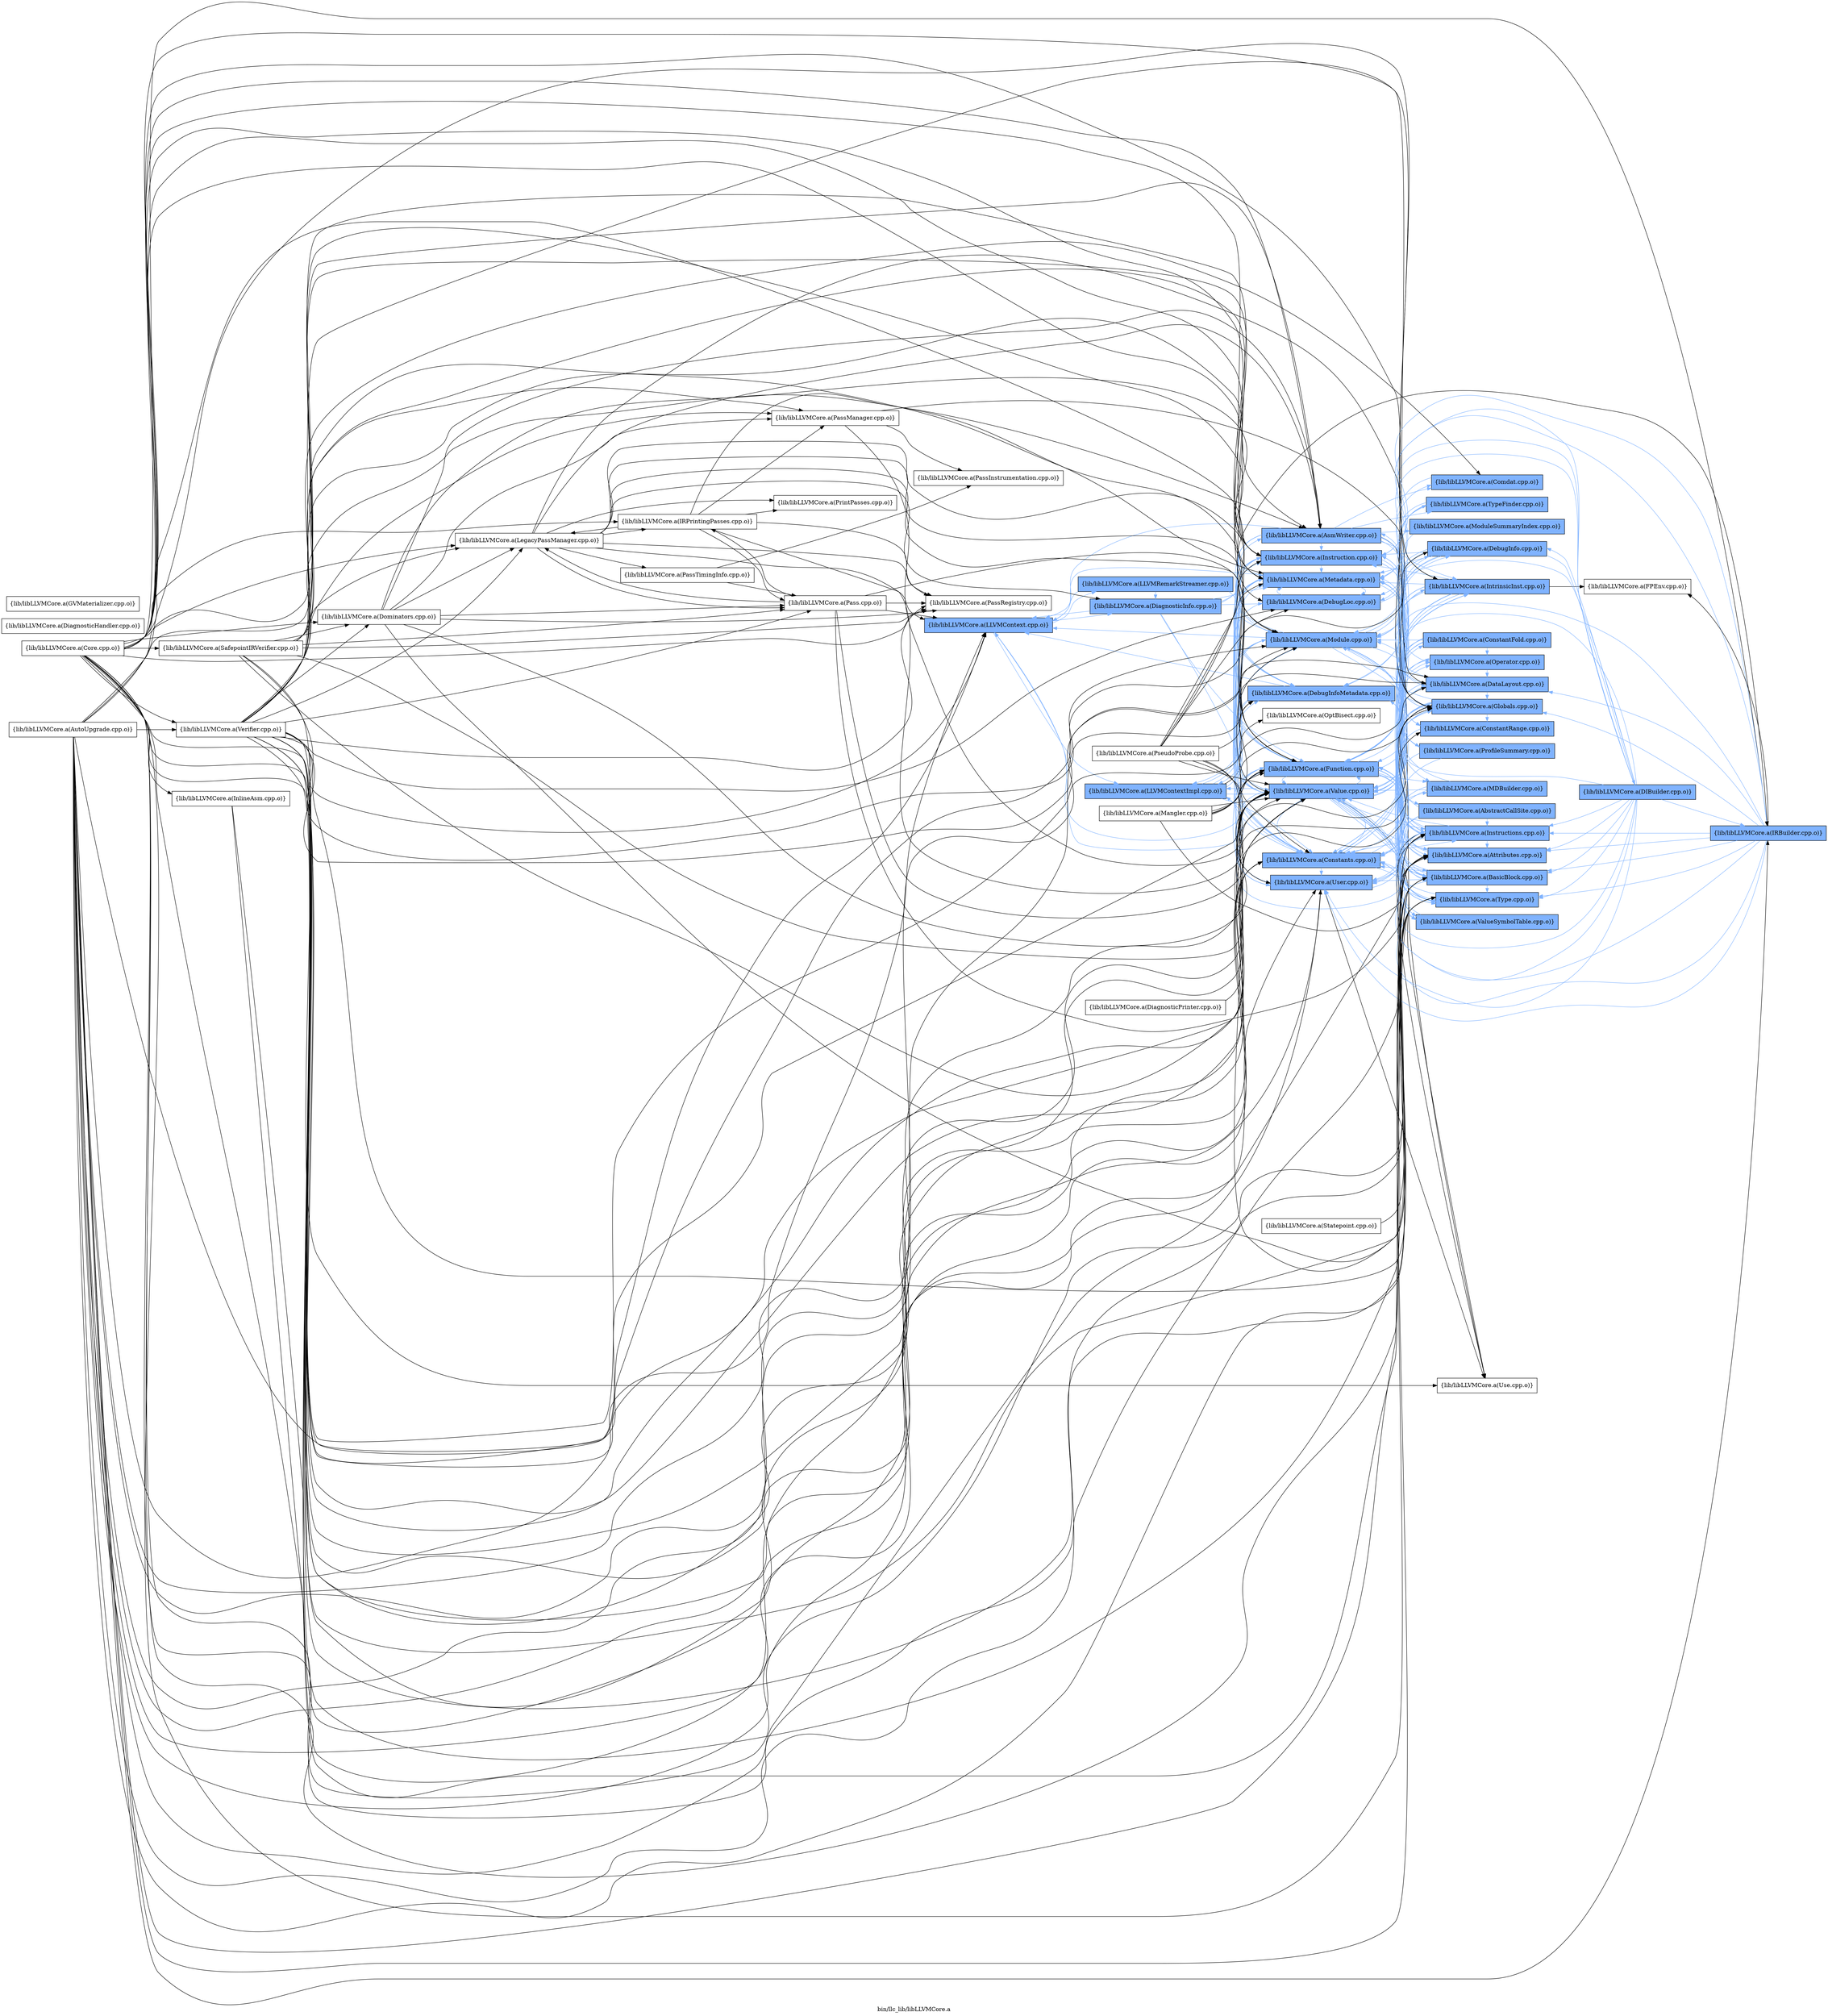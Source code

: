 digraph "bin/llc_lib/libLLVMCore.a" {
	label="bin/llc_lib/libLLVMCore.a";
	rankdir=LR;
	{ rank=same; Node0x5622ae59dbd8;  }
	{ rank=same; Node0x5622ae59cfa8; Node0x5622ae59f118; Node0x5622ae5800d8;  }
	{ rank=same; Node0x5622ae5a4de8; Node0x5622ae5a46b8; Node0x5622ae587fb8; Node0x5622ae580268; Node0x5622ae598598; Node0x5622ae598b88; Node0x5622ae5984a8; Node0x5622ae589908; Node0x5622ae580e48; Node0x5622ae588648; Node0x5622ae585da8;  }
	{ rank=same; Node0x5622ae59e268; Node0x5622ae587b08; Node0x5622ae593c78; Node0x5622ae5842c8; Node0x5622ae586de8; Node0x5622ae588328; Node0x5622ae59c0f8; Node0x5622ae599998; Node0x5622ae58ddc8; Node0x5622ae5a1148; Node0x5622ae584ae8; Node0x5622ae597dc8; Node0x5622ae59dea8; Node0x5622ae5993f8; Node0x5622ae589368; Node0x5622ae5863e8; Node0x5622ae587608; Node0x5622ae5a6918; Node0x5622ae58a0d8;  }
	{ rank=same; Node0x5622ae587478; Node0x5622ae5866b8;  }
	{ rank=same; Node0x5622ae59dbd8;  }
	{ rank=same; Node0x5622ae59cfa8; Node0x5622ae59f118; Node0x5622ae5800d8;  }
	{ rank=same; Node0x5622ae5a4de8; Node0x5622ae5a46b8; Node0x5622ae587fb8; Node0x5622ae580268; Node0x5622ae598598; Node0x5622ae598b88; Node0x5622ae5984a8; Node0x5622ae589908; Node0x5622ae580e48; Node0x5622ae588648; Node0x5622ae585da8;  }
	{ rank=same; Node0x5622ae59e268; Node0x5622ae587b08; Node0x5622ae593c78; Node0x5622ae5842c8; Node0x5622ae586de8; Node0x5622ae588328; Node0x5622ae59c0f8; Node0x5622ae599998; Node0x5622ae58ddc8; Node0x5622ae5a1148; Node0x5622ae584ae8; Node0x5622ae597dc8; Node0x5622ae59dea8; Node0x5622ae5993f8; Node0x5622ae589368; Node0x5622ae5863e8; Node0x5622ae587608; Node0x5622ae5a6918; Node0x5622ae58a0d8;  }
	{ rank=same; Node0x5622ae587478; Node0x5622ae5866b8;  }

	Node0x5622ae59dbd8 [shape=record,shape=box,group=1,style=filled,fillcolor="0.600000 0.5 1",label="{lib/libLLVMCore.a(LLVMContext.cpp.o)}"];
	Node0x5622ae59dbd8 -> Node0x5622ae59cfa8[color="0.600000 0.5 1"];
	Node0x5622ae59dbd8 -> Node0x5622ae59f118[color="0.600000 0.5 1"];
	Node0x5622ae59dbd8 -> Node0x5622ae5800d8[color="0.600000 0.5 1"];
	Node0x5622ae59f118 [shape=record,shape=box,group=1,style=filled,fillcolor="0.600000 0.5 1",label="{lib/libLLVMCore.a(LLVMRemarkStreamer.cpp.o)}"];
	Node0x5622ae59f118 -> Node0x5622ae59dbd8[color="0.600000 0.5 1"];
	Node0x5622ae59f118 -> Node0x5622ae5800d8[color="0.600000 0.5 1"];
	Node0x5622ae59f118 -> Node0x5622ae5984a8[color="0.600000 0.5 1"];
	Node0x5622ae59ee48 [shape=record,shape=box,group=0,label="{lib/libLLVMCore.a(LegacyPassManager.cpp.o)}"];
	Node0x5622ae59ee48 -> Node0x5622ae59dbd8;
	Node0x5622ae59ee48 -> Node0x5622ae5a46b8;
	Node0x5622ae59ee48 -> Node0x5622ae589908;
	Node0x5622ae59ee48 -> Node0x5622ae5800d8;
	Node0x5622ae59ee48 -> Node0x5622ae588648;
	Node0x5622ae59ee48 -> Node0x5622ae588328;
	Node0x5622ae59ee48 -> Node0x5622ae586cf8;
	Node0x5622ae59ee48 -> Node0x5622ae599fd8;
	Node0x5622ae59ee48 -> Node0x5622ae59b4c8;
	Node0x5622ae59ee48 -> Node0x5622ae59aa28;
	Node0x5622ae59ee48 -> Node0x5622ae59c508;
	Node0x5622ae59ee48 -> Node0x5622ae5984a8;
	Node0x5622ae5a46b8 [shape=record,shape=box,group=1,style=filled,fillcolor="0.600000 0.5 1",label="{lib/libLLVMCore.a(Module.cpp.o)}"];
	Node0x5622ae5a46b8 -> Node0x5622ae59dbd8[color="0.600000 0.5 1"];
	Node0x5622ae5a46b8 -> Node0x5622ae5a4de8[color="0.600000 0.5 1"];
	Node0x5622ae5a46b8 -> Node0x5622ae5842c8[color="0.600000 0.5 1"];
	Node0x5622ae5a46b8 -> Node0x5622ae587fb8[color="0.600000 0.5 1"];
	Node0x5622ae5a46b8 -> Node0x5622ae586de8[color="0.600000 0.5 1"];
	Node0x5622ae5a46b8 -> Node0x5622ae588648[color="0.600000 0.5 1"];
	Node0x5622ae5a46b8 -> Node0x5622ae588328[color="0.600000 0.5 1"];
	Node0x5622ae5a46b8 -> Node0x5622ae59c0f8[color="0.600000 0.5 1"];
	Node0x5622ae5a46b8 -> Node0x5622ae593c78[color="0.600000 0.5 1"];
	Node0x5622ae5a46b8 -> Node0x5622ae599998[color="0.600000 0.5 1"];
	Node0x5622ae5a46b8 -> Node0x5622ae598b88[color="0.600000 0.5 1"];
	Node0x5622ae5a46b8 -> Node0x5622ae5984a8[color="0.600000 0.5 1"];
	Node0x5622ae5a46b8 -> Node0x5622ae58ddc8[color="0.600000 0.5 1"];
	Node0x5622ae588738 [shape=record,shape=box,group=0,label="{lib/libLLVMCore.a(Core.cpp.o)}"];
	Node0x5622ae588738 -> Node0x5622ae5a1148;
	Node0x5622ae588738 -> Node0x5622ae59dbd8;
	Node0x5622ae588738 -> Node0x5622ae59ee48;
	Node0x5622ae588738 -> Node0x5622ae5a4de8;
	Node0x5622ae588738 -> Node0x5622ae5a46b8;
	Node0x5622ae588738 -> Node0x5622ae589908;
	Node0x5622ae588738 -> Node0x5622ae589368;
	Node0x5622ae588738 -> Node0x5622ae5863e8;
	Node0x5622ae588738 -> Node0x5622ae587fb8;
	Node0x5622ae588738 -> Node0x5622ae586de8;
	Node0x5622ae588738 -> Node0x5622ae580e48;
	Node0x5622ae588738 -> Node0x5622ae57f228;
	Node0x5622ae588738 -> Node0x5622ae588648;
	Node0x5622ae588738 -> Node0x5622ae588328;
	Node0x5622ae588738 -> Node0x5622ae587bf8;
	Node0x5622ae588738 -> Node0x5622ae586cf8;
	Node0x5622ae588738 -> Node0x5622ae586578;
	Node0x5622ae588738 -> Node0x5622ae585da8;
	Node0x5622ae588738 -> Node0x5622ae59b4c8;
	Node0x5622ae588738 -> Node0x5622ae59cd78;
	Node0x5622ae588738 -> Node0x5622ae593c78;
	Node0x5622ae588738 -> Node0x5622ae598b88;
	Node0x5622ae588738 -> Node0x5622ae5984a8;
	Node0x5622ae588738 -> Node0x5622ae58e4f8;
	Node0x5622ae586de8 [shape=record,shape=box,group=1,style=filled,fillcolor="0.600000 0.5 1",label="{lib/libLLVMCore.a(DataLayout.cpp.o)}"];
	Node0x5622ae586de8 -> Node0x5622ae5a46b8[color="0.600000 0.5 1"];
	Node0x5622ae586de8 -> Node0x5622ae588328[color="0.600000 0.5 1"];
	Node0x5622ae586de8 -> Node0x5622ae593c78[color="0.600000 0.5 1"];
	Node0x5622ae580218 [shape=record,shape=box,group=0,label="{lib/libLLVMCore.a(DiagnosticHandler.cpp.o)}"];
	Node0x5622ae59b4c8 [shape=record,shape=box,group=0,label="{lib/libLLVMCore.a(PassRegistry.cpp.o)}"];
	Node0x5622ae58e4f8 [shape=record,shape=box,group=0,label="{lib/libLLVMCore.a(Verifier.cpp.o)}"];
	Node0x5622ae58e4f8 -> Node0x5622ae5a1148;
	Node0x5622ae58e4f8 -> Node0x5622ae59dea8;
	Node0x5622ae58e4f8 -> Node0x5622ae59dbd8;
	Node0x5622ae58e4f8 -> Node0x5622ae59ee48;
	Node0x5622ae58e4f8 -> Node0x5622ae5a4de8;
	Node0x5622ae58e4f8 -> Node0x5622ae5a46b8;
	Node0x5622ae58e4f8 -> Node0x5622ae589908;
	Node0x5622ae58e4f8 -> Node0x5622ae589368;
	Node0x5622ae58e4f8 -> Node0x5622ae5863e8;
	Node0x5622ae58e4f8 -> Node0x5622ae5842c8;
	Node0x5622ae58e4f8 -> Node0x5622ae587b08;
	Node0x5622ae58e4f8 -> Node0x5622ae587fb8;
	Node0x5622ae58e4f8 -> Node0x5622ae586de8;
	Node0x5622ae58e4f8 -> Node0x5622ae580268;
	Node0x5622ae58e4f8 -> Node0x5622ae580e48;
	Node0x5622ae58e4f8 -> Node0x5622ae57f228;
	Node0x5622ae58e4f8 -> Node0x5622ae588648;
	Node0x5622ae58e4f8 -> Node0x5622ae588328;
	Node0x5622ae58e4f8 -> Node0x5622ae585da8;
	Node0x5622ae58e4f8 -> Node0x5622ae599fd8;
	Node0x5622ae58e4f8 -> Node0x5622ae599358;
	Node0x5622ae58e4f8 -> Node0x5622ae59b4c8;
	Node0x5622ae58e4f8 -> Node0x5622ae593c78;
	Node0x5622ae58e4f8 -> Node0x5622ae598b88;
	Node0x5622ae58e4f8 -> Node0x5622ae5984a8;
	Node0x5622ae599fd8 [shape=record,shape=box,group=0,label="{lib/libLLVMCore.a(Pass.cpp.o)}"];
	Node0x5622ae599fd8 -> Node0x5622ae59dbd8;
	Node0x5622ae599fd8 -> Node0x5622ae59ee48;
	Node0x5622ae599fd8 -> Node0x5622ae589368;
	Node0x5622ae599fd8 -> Node0x5622ae588648;
	Node0x5622ae599fd8 -> Node0x5622ae586cf8;
	Node0x5622ae599fd8 -> Node0x5622ae59b4c8;
	Node0x5622ae599fd8 -> Node0x5622ae5984a8;
	Node0x5622ae5984a8 [shape=record,shape=box,group=1,style=filled,fillcolor="0.600000 0.5 1",label="{lib/libLLVMCore.a(Value.cpp.o)}"];
	Node0x5622ae5984a8 -> Node0x5622ae5a1148[color="0.600000 0.5 1"];
	Node0x5622ae5984a8 -> Node0x5622ae59dea8[color="0.600000 0.5 1"];
	Node0x5622ae5984a8 -> Node0x5622ae59dbd8[color="0.600000 0.5 1"];
	Node0x5622ae5984a8 -> Node0x5622ae59cfa8[color="0.600000 0.5 1"];
	Node0x5622ae5984a8 -> Node0x5622ae5a4de8[color="0.600000 0.5 1"];
	Node0x5622ae5984a8 -> Node0x5622ae589368[color="0.600000 0.5 1"];
	Node0x5622ae5984a8 -> Node0x5622ae5863e8[color="0.600000 0.5 1"];
	Node0x5622ae5984a8 -> Node0x5622ae587fb8[color="0.600000 0.5 1"];
	Node0x5622ae5984a8 -> Node0x5622ae586de8[color="0.600000 0.5 1"];
	Node0x5622ae5984a8 -> Node0x5622ae587608[color="0.600000 0.5 1"];
	Node0x5622ae5984a8 -> Node0x5622ae588648[color="0.600000 0.5 1"];
	Node0x5622ae5984a8 -> Node0x5622ae588328[color="0.600000 0.5 1"];
	Node0x5622ae5984a8 -> Node0x5622ae585da8[color="0.600000 0.5 1"];
	Node0x5622ae5984a8 -> Node0x5622ae597dc8[color="0.600000 0.5 1"];
	Node0x5622ae5984a8 -> Node0x5622ae593c78[color="0.600000 0.5 1"];
	Node0x5622ae5984a8 -> Node0x5622ae5993f8;
	Node0x5622ae5984a8 -> Node0x5622ae598b88[color="0.600000 0.5 1"];
	Node0x5622ae5984a8 -> Node0x5622ae58ddc8[color="0.600000 0.5 1"];
	Node0x5622ae5a5608 [shape=record,shape=box,group=0,label="{lib/libLLVMCore.a(Mangler.cpp.o)}"];
	Node0x5622ae5a5608 -> Node0x5622ae5a46b8;
	Node0x5622ae5a5608 -> Node0x5622ae589368;
	Node0x5622ae5a5608 -> Node0x5622ae586de8;
	Node0x5622ae5a5608 -> Node0x5622ae588648;
	Node0x5622ae5a5608 -> Node0x5622ae588328;
	Node0x5622ae5a5608 -> Node0x5622ae5984a8;
	Node0x5622ae589368 [shape=record,shape=box,group=1,style=filled,fillcolor="0.600000 0.5 1",label="{lib/libLLVMCore.a(Attributes.cpp.o)}"];
	Node0x5622ae589368 -> Node0x5622ae589908[color="0.600000 0.5 1"];
	Node0x5622ae589368 -> Node0x5622ae588648[color="0.600000 0.5 1"];
	Node0x5622ae587fb8 [shape=record,shape=box,group=1,style=filled,fillcolor="0.600000 0.5 1",label="{lib/libLLVMCore.a(Constants.cpp.o)}"];
	Node0x5622ae587fb8 -> Node0x5622ae5a1148[color="0.600000 0.5 1"];
	Node0x5622ae587fb8 -> Node0x5622ae584ae8[color="0.600000 0.5 1"];
	Node0x5622ae587fb8 -> Node0x5622ae588648[color="0.600000 0.5 1"];
	Node0x5622ae587fb8 -> Node0x5622ae588328[color="0.600000 0.5 1"];
	Node0x5622ae587fb8 -> Node0x5622ae585da8[color="0.600000 0.5 1"];
	Node0x5622ae587fb8 -> Node0x5622ae597dc8[color="0.600000 0.5 1"];
	Node0x5622ae587fb8 -> Node0x5622ae593c78[color="0.600000 0.5 1"];
	Node0x5622ae587fb8 -> Node0x5622ae598b88[color="0.600000 0.5 1"];
	Node0x5622ae587fb8 -> Node0x5622ae5984a8[color="0.600000 0.5 1"];
	Node0x5622ae5a4de8 [shape=record,shape=box,group=1,style=filled,fillcolor="0.600000 0.5 1",label="{lib/libLLVMCore.a(Metadata.cpp.o)}"];
	Node0x5622ae5a4de8 -> Node0x5622ae59dbd8[color="0.600000 0.5 1"];
	Node0x5622ae5a4de8 -> Node0x5622ae59cfa8[color="0.600000 0.5 1"];
	Node0x5622ae5a4de8 -> Node0x5622ae59e268[color="0.600000 0.5 1"];
	Node0x5622ae5a4de8 -> Node0x5622ae5a46b8[color="0.600000 0.5 1"];
	Node0x5622ae5a4de8 -> Node0x5622ae587b08[color="0.600000 0.5 1"];
	Node0x5622ae5a4de8 -> Node0x5622ae587fb8[color="0.600000 0.5 1"];
	Node0x5622ae5a4de8 -> Node0x5622ae580268[color="0.600000 0.5 1"];
	Node0x5622ae5a4de8 -> Node0x5622ae580e48[color="0.600000 0.5 1"];
	Node0x5622ae5a4de8 -> Node0x5622ae593c78[color="0.600000 0.5 1"];
	Node0x5622ae5a4de8 -> Node0x5622ae5984a8[color="0.600000 0.5 1"];
	Node0x5622ae5a1148 [shape=record,shape=box,group=1,style=filled,fillcolor="0.600000 0.5 1",label="{lib/libLLVMCore.a(Instructions.cpp.o)}"];
	Node0x5622ae5a1148 -> Node0x5622ae59cfa8[color="0.600000 0.5 1"];
	Node0x5622ae5a1148 -> Node0x5622ae59e268[color="0.600000 0.5 1"];
	Node0x5622ae5a1148 -> Node0x5622ae5a4de8[color="0.600000 0.5 1"];
	Node0x5622ae5a1148 -> Node0x5622ae5a46b8[color="0.600000 0.5 1"];
	Node0x5622ae5a1148 -> Node0x5622ae589368[color="0.600000 0.5 1"];
	Node0x5622ae5a1148 -> Node0x5622ae5863e8[color="0.600000 0.5 1"];
	Node0x5622ae5a1148 -> Node0x5622ae587fb8[color="0.600000 0.5 1"];
	Node0x5622ae5a1148 -> Node0x5622ae586de8[color="0.600000 0.5 1"];
	Node0x5622ae5a1148 -> Node0x5622ae588648[color="0.600000 0.5 1"];
	Node0x5622ae5a1148 -> Node0x5622ae585da8[color="0.600000 0.5 1"];
	Node0x5622ae5a1148 -> Node0x5622ae597dc8[color="0.600000 0.5 1"];
	Node0x5622ae5a1148 -> Node0x5622ae593c78[color="0.600000 0.5 1"];
	Node0x5622ae5a1148 -> Node0x5622ae5993f8;
	Node0x5622ae5a1148 -> Node0x5622ae598b88[color="0.600000 0.5 1"];
	Node0x5622ae5a1148 -> Node0x5622ae5984a8[color="0.600000 0.5 1"];
	Node0x5622ae5800d8 [shape=record,shape=box,group=1,style=filled,fillcolor="0.600000 0.5 1",label="{lib/libLLVMCore.a(DiagnosticInfo.cpp.o)}"];
	Node0x5622ae5800d8 -> Node0x5622ae59dbd8[color="0.600000 0.5 1"];
	Node0x5622ae5800d8 -> Node0x5622ae5a4de8[color="0.600000 0.5 1"];
	Node0x5622ae5800d8 -> Node0x5622ae589908[color="0.600000 0.5 1"];
	Node0x5622ae5800d8 -> Node0x5622ae580e48[color="0.600000 0.5 1"];
	Node0x5622ae5800d8 -> Node0x5622ae588648[color="0.600000 0.5 1"];
	Node0x5622ae5800d8 -> Node0x5622ae585da8[color="0.600000 0.5 1"];
	Node0x5622ae5800d8 -> Node0x5622ae5984a8[color="0.600000 0.5 1"];
	Node0x5622ae588648 [shape=record,shape=box,group=1,style=filled,fillcolor="0.600000 0.5 1",label="{lib/libLLVMCore.a(Function.cpp.o)}"];
	Node0x5622ae588648 -> Node0x5622ae5a1148[color="0.600000 0.5 1"];
	Node0x5622ae588648 -> Node0x5622ae59dea8[color="0.600000 0.5 1"];
	Node0x5622ae588648 -> Node0x5622ae59dbd8[color="0.600000 0.5 1"];
	Node0x5622ae588648 -> Node0x5622ae59e268[color="0.600000 0.5 1"];
	Node0x5622ae588648 -> Node0x5622ae5a4de8[color="0.600000 0.5 1"];
	Node0x5622ae588648 -> Node0x5622ae5a46b8[color="0.600000 0.5 1"];
	Node0x5622ae588648 -> Node0x5622ae58a0d8[color="0.600000 0.5 1"];
	Node0x5622ae588648 -> Node0x5622ae589368[color="0.600000 0.5 1"];
	Node0x5622ae588648 -> Node0x5622ae5863e8[color="0.600000 0.5 1"];
	Node0x5622ae588648 -> Node0x5622ae587fb8[color="0.600000 0.5 1"];
	Node0x5622ae588648 -> Node0x5622ae586de8[color="0.600000 0.5 1"];
	Node0x5622ae588648 -> Node0x5622ae588328[color="0.600000 0.5 1"];
	Node0x5622ae588648 -> Node0x5622ae593c78[color="0.600000 0.5 1"];
	Node0x5622ae588648 -> Node0x5622ae598b88[color="0.600000 0.5 1"];
	Node0x5622ae588648 -> Node0x5622ae5984a8[color="0.600000 0.5 1"];
	Node0x5622ae588648 -> Node0x5622ae58ddc8[color="0.600000 0.5 1"];
	Node0x5622ae588328 [shape=record,shape=box,group=1,style=filled,fillcolor="0.600000 0.5 1",label="{lib/libLLVMCore.a(Globals.cpp.o)}"];
	Node0x5622ae588328 -> Node0x5622ae5a4de8[color="0.600000 0.5 1"];
	Node0x5622ae588328 -> Node0x5622ae5a46b8[color="0.600000 0.5 1"];
	Node0x5622ae588328 -> Node0x5622ae587b08[color="0.600000 0.5 1"];
	Node0x5622ae588328 -> Node0x5622ae587fb8[color="0.600000 0.5 1"];
	Node0x5622ae588328 -> Node0x5622ae588648[color="0.600000 0.5 1"];
	Node0x5622ae588328 -> Node0x5622ae593c78[color="0.600000 0.5 1"];
	Node0x5622ae588328 -> Node0x5622ae598b88[color="0.600000 0.5 1"];
	Node0x5622ae588328 -> Node0x5622ae5984a8[color="0.600000 0.5 1"];
	Node0x5622ae587bf8 [shape=record,shape=box,group=1,style=filled,fillcolor="0.600000 0.5 1",label="{lib/libLLVMCore.a(IRBuilder.cpp.o)}"];
	Node0x5622ae587bf8 -> Node0x5622ae5a1148[color="0.600000 0.5 1"];
	Node0x5622ae587bf8 -> Node0x5622ae5a4de8[color="0.600000 0.5 1"];
	Node0x5622ae587bf8 -> Node0x5622ae589368[color="0.600000 0.5 1"];
	Node0x5622ae587bf8 -> Node0x5622ae5863e8[color="0.600000 0.5 1"];
	Node0x5622ae587bf8 -> Node0x5622ae587fb8[color="0.600000 0.5 1"];
	Node0x5622ae587bf8 -> Node0x5622ae586de8[color="0.600000 0.5 1"];
	Node0x5622ae587bf8 -> Node0x5622ae588648[color="0.600000 0.5 1"];
	Node0x5622ae587bf8 -> Node0x5622ae588328[color="0.600000 0.5 1"];
	Node0x5622ae587bf8 -> Node0x5622ae587478;
	Node0x5622ae587bf8 -> Node0x5622ae585da8[color="0.600000 0.5 1"];
	Node0x5622ae587bf8 -> Node0x5622ae593c78[color="0.600000 0.5 1"];
	Node0x5622ae587bf8 -> Node0x5622ae598b88[color="0.600000 0.5 1"];
	Node0x5622ae587bf8 -> Node0x5622ae5984a8[color="0.600000 0.5 1"];
	Node0x5622ae586578 [shape=record,shape=box,group=0,label="{lib/libLLVMCore.a(InlineAsm.cpp.o)}"];
	Node0x5622ae586578 -> Node0x5622ae593c78;
	Node0x5622ae586578 -> Node0x5622ae5984a8;
	Node0x5622ae585da8 [shape=record,shape=box,group=1,style=filled,fillcolor="0.600000 0.5 1",label="{lib/libLLVMCore.a(Instruction.cpp.o)}"];
	Node0x5622ae585da8 -> Node0x5622ae5a1148[color="0.600000 0.5 1"];
	Node0x5622ae585da8 -> Node0x5622ae5a4de8[color="0.600000 0.5 1"];
	Node0x5622ae585da8 -> Node0x5622ae589368[color="0.600000 0.5 1"];
	Node0x5622ae585da8 -> Node0x5622ae5863e8[color="0.600000 0.5 1"];
	Node0x5622ae585da8 -> Node0x5622ae587fb8[color="0.600000 0.5 1"];
	Node0x5622ae585da8 -> Node0x5622ae598b88[color="0.600000 0.5 1"];
	Node0x5622ae585da8 -> Node0x5622ae5984a8[color="0.600000 0.5 1"];
	Node0x5622ae593c78 [shape=record,shape=box,group=1,style=filled,fillcolor="0.600000 0.5 1",label="{lib/libLLVMCore.a(Type.cpp.o)}"];
	Node0x5622ae593c78 -> Node0x5622ae587fb8[color="0.600000 0.5 1"];
	Node0x5622ae598b88 [shape=record,shape=box,group=1,style=filled,fillcolor="0.600000 0.5 1",label="{lib/libLLVMCore.a(User.cpp.o)}"];
	Node0x5622ae598b88 -> Node0x5622ae59dea8[color="0.600000 0.5 1"];
	Node0x5622ae598b88 -> Node0x5622ae5993f8;
	Node0x5622ae59dea8 [shape=record,shape=box,group=1,style=filled,fillcolor="0.600000 0.5 1",label="{lib/libLLVMCore.a(IntrinsicInst.cpp.o)}"];
	Node0x5622ae59dea8 -> Node0x5622ae5a1148[color="0.600000 0.5 1"];
	Node0x5622ae59dea8 -> Node0x5622ae5a4de8[color="0.600000 0.5 1"];
	Node0x5622ae59dea8 -> Node0x5622ae5a46b8[color="0.600000 0.5 1"];
	Node0x5622ae59dea8 -> Node0x5622ae5863e8[color="0.600000 0.5 1"];
	Node0x5622ae59dea8 -> Node0x5622ae587fb8[color="0.600000 0.5 1"];
	Node0x5622ae59dea8 -> Node0x5622ae586de8[color="0.600000 0.5 1"];
	Node0x5622ae59dea8 -> Node0x5622ae580268[color="0.600000 0.5 1"];
	Node0x5622ae59dea8 -> Node0x5622ae587478;
	Node0x5622ae59dea8 -> Node0x5622ae585da8[color="0.600000 0.5 1"];
	Node0x5622ae59dea8 -> Node0x5622ae593c78[color="0.600000 0.5 1"];
	Node0x5622ae59dea8 -> Node0x5622ae598b88[color="0.600000 0.5 1"];
	Node0x5622ae59dea8 -> Node0x5622ae5984a8[color="0.600000 0.5 1"];
	Node0x5622ae5863e8 [shape=record,shape=box,group=1,style=filled,fillcolor="0.600000 0.5 1",label="{lib/libLLVMCore.a(BasicBlock.cpp.o)}"];
	Node0x5622ae5863e8 -> Node0x5622ae5a1148[color="0.600000 0.5 1"];
	Node0x5622ae5863e8 -> Node0x5622ae5a4de8[color="0.600000 0.5 1"];
	Node0x5622ae5863e8 -> Node0x5622ae587fb8[color="0.600000 0.5 1"];
	Node0x5622ae5863e8 -> Node0x5622ae585da8[color="0.600000 0.5 1"];
	Node0x5622ae5863e8 -> Node0x5622ae593c78[color="0.600000 0.5 1"];
	Node0x5622ae5863e8 -> Node0x5622ae598b88[color="0.600000 0.5 1"];
	Node0x5622ae5863e8 -> Node0x5622ae5984a8[color="0.600000 0.5 1"];
	Node0x5622ae5863e8 -> Node0x5622ae58ddc8[color="0.600000 0.5 1"];
	Node0x5622ae597dc8 [shape=record,shape=box,group=1,style=filled,fillcolor="0.600000 0.5 1",label="{lib/libLLVMCore.a(Operator.cpp.o)}"];
	Node0x5622ae597dc8 -> Node0x5622ae587fb8[color="0.600000 0.5 1"];
	Node0x5622ae597dc8 -> Node0x5622ae586de8[color="0.600000 0.5 1"];
	Node0x5622ae597dc8 -> Node0x5622ae593c78[color="0.600000 0.5 1"];
	Node0x5622ae580268 [shape=record,shape=box,group=1,style=filled,fillcolor="0.600000 0.5 1",label="{lib/libLLVMCore.a(DebugInfoMetadata.cpp.o)}"];
	Node0x5622ae580268 -> Node0x5622ae59dbd8[color="0.600000 0.5 1"];
	Node0x5622ae580268 -> Node0x5622ae59cfa8[color="0.600000 0.5 1"];
	Node0x5622ae580268 -> Node0x5622ae5a4de8[color="0.600000 0.5 1"];
	Node0x5622ae580268 -> Node0x5622ae587fb8[color="0.600000 0.5 1"];
	Node0x5622ae580268 -> Node0x5622ae593c78[color="0.600000 0.5 1"];
	Node0x5622ae587b08 [shape=record,shape=box,group=1,style=filled,fillcolor="0.600000 0.5 1",label="{lib/libLLVMCore.a(ConstantRange.cpp.o)}"];
	Node0x5622ae587b08 -> Node0x5622ae5a1148[color="0.600000 0.5 1"];
	Node0x5622ae580e48 [shape=record,shape=box,group=1,style=filled,fillcolor="0.600000 0.5 1",label="{lib/libLLVMCore.a(DebugLoc.cpp.o)}"];
	Node0x5622ae580e48 -> Node0x5622ae5a4de8[color="0.600000 0.5 1"];
	Node0x5622ae580e48 -> Node0x5622ae587608[color="0.600000 0.5 1"];
	Node0x5622ae580e48 -> Node0x5622ae580268[color="0.600000 0.5 1"];
	Node0x5622ae57f228 [shape=record,shape=box,group=0,label="{lib/libLLVMCore.a(Dominators.cpp.o)}"];
	Node0x5622ae57f228 -> Node0x5622ae59ee48;
	Node0x5622ae57f228 -> Node0x5622ae589908;
	Node0x5622ae57f228 -> Node0x5622ae5863e8;
	Node0x5622ae57f228 -> Node0x5622ae585da8;
	Node0x5622ae57f228 -> Node0x5622ae599fd8;
	Node0x5622ae57f228 -> Node0x5622ae599358;
	Node0x5622ae57f228 -> Node0x5622ae59b4c8;
	Node0x5622ae57f228 -> Node0x5622ae5984a8;
	Node0x5622ae5993f8 [shape=record,shape=box,group=0,label="{lib/libLLVMCore.a(Use.cpp.o)}"];
	Node0x5622ae589908 [shape=record,shape=box,group=1,style=filled,fillcolor="0.600000 0.5 1",label="{lib/libLLVMCore.a(AsmWriter.cpp.o)}"];
	Node0x5622ae589908 -> Node0x5622ae5a1148[color="0.600000 0.5 1"];
	Node0x5622ae589908 -> Node0x5622ae59dea8[color="0.600000 0.5 1"];
	Node0x5622ae589908 -> Node0x5622ae59dbd8[color="0.600000 0.5 1"];
	Node0x5622ae589908 -> Node0x5622ae5a4de8[color="0.600000 0.5 1"];
	Node0x5622ae589908 -> Node0x5622ae5a46b8[color="0.600000 0.5 1"];
	Node0x5622ae589908 -> Node0x5622ae5a6918[color="0.600000 0.5 1"];
	Node0x5622ae589908 -> Node0x5622ae589368[color="0.600000 0.5 1"];
	Node0x5622ae589908 -> Node0x5622ae5863e8[color="0.600000 0.5 1"];
	Node0x5622ae589908 -> Node0x5622ae5842c8[color="0.600000 0.5 1"];
	Node0x5622ae589908 -> Node0x5622ae587b08[color="0.600000 0.5 1"];
	Node0x5622ae589908 -> Node0x5622ae587fb8[color="0.600000 0.5 1"];
	Node0x5622ae589908 -> Node0x5622ae580268[color="0.600000 0.5 1"];
	Node0x5622ae589908 -> Node0x5622ae588648[color="0.600000 0.5 1"];
	Node0x5622ae589908 -> Node0x5622ae588328[color="0.600000 0.5 1"];
	Node0x5622ae589908 -> Node0x5622ae585da8[color="0.600000 0.5 1"];
	Node0x5622ae589908 -> Node0x5622ae597dc8[color="0.600000 0.5 1"];
	Node0x5622ae589908 -> Node0x5622ae593c78[color="0.600000 0.5 1"];
	Node0x5622ae589908 -> Node0x5622ae599998[color="0.600000 0.5 1"];
	Node0x5622ae589908 -> Node0x5622ae5993f8;
	Node0x5622ae589908 -> Node0x5622ae598b88[color="0.600000 0.5 1"];
	Node0x5622ae589908 -> Node0x5622ae5984a8[color="0.600000 0.5 1"];
	Node0x5622ae599358 [shape=record,shape=box,group=0,label="{lib/libLLVMCore.a(PassManager.cpp.o)}"];
	Node0x5622ae599358 -> Node0x5622ae588328;
	Node0x5622ae599358 -> Node0x5622ae599b28;
	Node0x5622ae599358 -> Node0x5622ae5984a8;
	Node0x5622ae58a0d8 [shape=record,shape=box,group=1,style=filled,fillcolor="0.600000 0.5 1",label="{lib/libLLVMCore.a(AbstractCallSite.cpp.o)}"];
	Node0x5622ae58a0d8 -> Node0x5622ae5a1148[color="0.600000 0.5 1"];
	Node0x5622ae58a0d8 -> Node0x5622ae5a4de8[color="0.600000 0.5 1"];
	Node0x5622ae58a0d8 -> Node0x5622ae587fb8[color="0.600000 0.5 1"];
	Node0x5622ae58a0d8 -> Node0x5622ae598b88[color="0.600000 0.5 1"];
	Node0x5622ae59c508 [shape=record,shape=box,group=0,label="{lib/libLLVMCore.a(PrintPasses.cpp.o)}"];
	Node0x5622ae584ae8 [shape=record,shape=box,group=1,style=filled,fillcolor="0.600000 0.5 1",label="{lib/libLLVMCore.a(ConstantFold.cpp.o)}"];
	Node0x5622ae584ae8 -> Node0x5622ae5a1148[color="0.600000 0.5 1"];
	Node0x5622ae584ae8 -> Node0x5622ae5a46b8[color="0.600000 0.5 1"];
	Node0x5622ae584ae8 -> Node0x5622ae587fb8[color="0.600000 0.5 1"];
	Node0x5622ae584ae8 -> Node0x5622ae588648[color="0.600000 0.5 1"];
	Node0x5622ae584ae8 -> Node0x5622ae588328[color="0.600000 0.5 1"];
	Node0x5622ae584ae8 -> Node0x5622ae597dc8[color="0.600000 0.5 1"];
	Node0x5622ae584ae8 -> Node0x5622ae593c78[color="0.600000 0.5 1"];
	Node0x5622ae584ae8 -> Node0x5622ae5984a8[color="0.600000 0.5 1"];
	Node0x5622ae59c0f8 [shape=record,shape=box,group=1,style=filled,fillcolor="0.600000 0.5 1",label="{lib/libLLVMCore.a(ProfileSummary.cpp.o)}"];
	Node0x5622ae59c0f8 -> Node0x5622ae5a4de8[color="0.600000 0.5 1"];
	Node0x5622ae59c0f8 -> Node0x5622ae587fb8[color="0.600000 0.5 1"];
	Node0x5622ae59c0f8 -> Node0x5622ae593c78[color="0.600000 0.5 1"];
	Node0x5622ae5842c8 [shape=record,shape=box,group=1,style=filled,fillcolor="0.600000 0.5 1",label="{lib/libLLVMCore.a(Comdat.cpp.o)}"];
	Node0x5622ae5842c8 -> Node0x5622ae5a46b8[color="0.600000 0.5 1"];
	Node0x5622ae59aa28 [shape=record,shape=box,group=0,label="{lib/libLLVMCore.a(PassTimingInfo.cpp.o)}"];
	Node0x5622ae59aa28 -> Node0x5622ae599fd8;
	Node0x5622ae59aa28 -> Node0x5622ae599b28;
	Node0x5622ae587608 [shape=record,shape=box,group=1,style=filled,fillcolor="0.600000 0.5 1",label="{lib/libLLVMCore.a(DebugInfo.cpp.o)}"];
	Node0x5622ae587608 -> Node0x5622ae5a4de8[color="0.600000 0.5 1"];
	Node0x5622ae587608 -> Node0x5622ae5a46b8[color="0.600000 0.5 1"];
	Node0x5622ae587608 -> Node0x5622ae5866b8[color="0.600000 0.5 1"];
	Node0x5622ae587608 -> Node0x5622ae580268[color="0.600000 0.5 1"];
	Node0x5622ae587608 -> Node0x5622ae580e48[color="0.600000 0.5 1"];
	Node0x5622ae587608 -> Node0x5622ae588648[color="0.600000 0.5 1"];
	Node0x5622ae587608 -> Node0x5622ae585da8[color="0.600000 0.5 1"];
	Node0x5622ae587608 -> Node0x5622ae5984a8[color="0.600000 0.5 1"];
	Node0x5622ae59e268 [shape=record,shape=box,group=1,style=filled,fillcolor="0.600000 0.5 1",label="{lib/libLLVMCore.a(MDBuilder.cpp.o)}"];
	Node0x5622ae59e268 -> Node0x5622ae5a4de8[color="0.600000 0.5 1"];
	Node0x5622ae59e268 -> Node0x5622ae587fb8[color="0.600000 0.5 1"];
	Node0x5622ae59e268 -> Node0x5622ae593c78[color="0.600000 0.5 1"];
	Node0x5622ae59e268 -> Node0x5622ae5984a8[color="0.600000 0.5 1"];
	Node0x5622ae5866b8 [shape=record,shape=box,group=1,style=filled,fillcolor="0.600000 0.5 1",label="{lib/libLLVMCore.a(DIBuilder.cpp.o)}"];
	Node0x5622ae5866b8 -> Node0x5622ae5a1148[color="0.600000 0.5 1"];
	Node0x5622ae5866b8 -> Node0x5622ae5a4de8[color="0.600000 0.5 1"];
	Node0x5622ae5866b8 -> Node0x5622ae5a46b8[color="0.600000 0.5 1"];
	Node0x5622ae5866b8 -> Node0x5622ae589368[color="0.600000 0.5 1"];
	Node0x5622ae5866b8 -> Node0x5622ae5863e8[color="0.600000 0.5 1"];
	Node0x5622ae5866b8 -> Node0x5622ae587fb8[color="0.600000 0.5 1"];
	Node0x5622ae5866b8 -> Node0x5622ae587608[color="0.600000 0.5 1"];
	Node0x5622ae5866b8 -> Node0x5622ae580268[color="0.600000 0.5 1"];
	Node0x5622ae5866b8 -> Node0x5622ae580e48[color="0.600000 0.5 1"];
	Node0x5622ae5866b8 -> Node0x5622ae588648[color="0.600000 0.5 1"];
	Node0x5622ae5866b8 -> Node0x5622ae587bf8[color="0.600000 0.5 1"];
	Node0x5622ae5866b8 -> Node0x5622ae585da8[color="0.600000 0.5 1"];
	Node0x5622ae5866b8 -> Node0x5622ae593c78[color="0.600000 0.5 1"];
	Node0x5622ae5866b8 -> Node0x5622ae598b88[color="0.600000 0.5 1"];
	Node0x5622ae5866b8 -> Node0x5622ae5984a8[color="0.600000 0.5 1"];
	Node0x5622ae586cf8 [shape=record,shape=box,group=0,label="{lib/libLLVMCore.a(IRPrintingPasses.cpp.o)}"];
	Node0x5622ae586cf8 -> Node0x5622ae59ee48;
	Node0x5622ae586cf8 -> Node0x5622ae589908;
	Node0x5622ae586cf8 -> Node0x5622ae599fd8;
	Node0x5622ae586cf8 -> Node0x5622ae599358;
	Node0x5622ae586cf8 -> Node0x5622ae59b4c8;
	Node0x5622ae586cf8 -> Node0x5622ae59c508;
	Node0x5622ae586cf8 -> Node0x5622ae5984a8;
	Node0x5622ae5a6918 [shape=record,shape=box,group=1,style=filled,fillcolor="0.600000 0.5 1",label="{lib/libLLVMCore.a(ModuleSummaryIndex.cpp.o)}"];
	Node0x5622ae5a6918 -> Node0x5622ae5984a8[color="0.600000 0.5 1"];
	Node0x5622ae599998 [shape=record,shape=box,group=1,style=filled,fillcolor="0.600000 0.5 1",label="{lib/libLLVMCore.a(TypeFinder.cpp.o)}"];
	Node0x5622ae599998 -> Node0x5622ae5a4de8[color="0.600000 0.5 1"];
	Node0x5622ae599998 -> Node0x5622ae588648[color="0.600000 0.5 1"];
	Node0x5622ae599998 -> Node0x5622ae588328[color="0.600000 0.5 1"];
	Node0x5622ae58ddc8 [shape=record,shape=box,group=1,style=filled,fillcolor="0.600000 0.5 1",label="{lib/libLLVMCore.a(ValueSymbolTable.cpp.o)}"];
	Node0x5622ae58ddc8 -> Node0x5622ae5984a8[color="0.600000 0.5 1"];
	Node0x5622ae59cd78 [shape=record,shape=box,group=0,label="{lib/libLLVMCore.a(SafepointIRVerifier.cpp.o)}"];
	Node0x5622ae59cd78 -> Node0x5622ae59ee48;
	Node0x5622ae59cd78 -> Node0x5622ae589908;
	Node0x5622ae59cd78 -> Node0x5622ae5863e8;
	Node0x5622ae59cd78 -> Node0x5622ae587fb8;
	Node0x5622ae59cd78 -> Node0x5622ae57f228;
	Node0x5622ae59cd78 -> Node0x5622ae588648;
	Node0x5622ae59cd78 -> Node0x5622ae585da8;
	Node0x5622ae59cd78 -> Node0x5622ae599fd8;
	Node0x5622ae59cd78 -> Node0x5622ae599358;
	Node0x5622ae59cd78 -> Node0x5622ae59b4c8;
	Node0x5622ae59cd78 -> Node0x5622ae5993f8;
	Node0x5622ae59cd78 -> Node0x5622ae5984a8;
	Node0x5622ae59cfa8 [shape=record,shape=box,group=1,style=filled,fillcolor="0.600000 0.5 1",label="{lib/libLLVMCore.a(LLVMContextImpl.cpp.o)}"];
	Node0x5622ae59cfa8 -> Node0x5622ae5a4de8[color="0.600000 0.5 1"];
	Node0x5622ae59cfa8 -> Node0x5622ae5a46b8[color="0.600000 0.5 1"];
	Node0x5622ae59cfa8 -> Node0x5622ae587fb8[color="0.600000 0.5 1"];
	Node0x5622ae59cfa8 -> Node0x5622ae580268[color="0.600000 0.5 1"];
	Node0x5622ae59cfa8 -> Node0x5622ae598598;
	Node0x5622ae59cfa8 -> Node0x5622ae598b88[color="0.600000 0.5 1"];
	Node0x5622ae59cfa8 -> Node0x5622ae5984a8[color="0.600000 0.5 1"];
	Node0x5622ae57f4a8 [shape=record,shape=box,group=0,label="{lib/libLLVMCore.a(DiagnosticPrinter.cpp.o)}"];
	Node0x5622ae57f4a8 -> Node0x5622ae5984a8;
	Node0x5622ae587478 [shape=record,shape=box,group=0,label="{lib/libLLVMCore.a(FPEnv.cpp.o)}"];
	Node0x5622ae598598 [shape=record,shape=box,group=0,label="{lib/libLLVMCore.a(OptBisect.cpp.o)}"];
	Node0x5622ae599b28 [shape=record,shape=box,group=0,label="{lib/libLLVMCore.a(PassInstrumentation.cpp.o)}"];
	Node0x5622ae590a28 [shape=record,shape=box,group=0,label="{lib/libLLVMCore.a(AutoUpgrade.cpp.o)}"];
	Node0x5622ae590a28 -> Node0x5622ae5a1148;
	Node0x5622ae590a28 -> Node0x5622ae59dea8;
	Node0x5622ae590a28 -> Node0x5622ae59dbd8;
	Node0x5622ae590a28 -> Node0x5622ae5a4de8;
	Node0x5622ae590a28 -> Node0x5622ae5a46b8;
	Node0x5622ae590a28 -> Node0x5622ae589368;
	Node0x5622ae590a28 -> Node0x5622ae5863e8;
	Node0x5622ae590a28 -> Node0x5622ae587fb8;
	Node0x5622ae590a28 -> Node0x5622ae586de8;
	Node0x5622ae590a28 -> Node0x5622ae587608;
	Node0x5622ae590a28 -> Node0x5622ae588648;
	Node0x5622ae590a28 -> Node0x5622ae588328;
	Node0x5622ae590a28 -> Node0x5622ae587bf8;
	Node0x5622ae590a28 -> Node0x5622ae585da8;
	Node0x5622ae590a28 -> Node0x5622ae593c78;
	Node0x5622ae590a28 -> Node0x5622ae598b88;
	Node0x5622ae590a28 -> Node0x5622ae5984a8;
	Node0x5622ae590a28 -> Node0x5622ae58e4f8;
	Node0x5622ae598688 [shape=record,shape=box,group=0,label="{lib/libLLVMCore.a(Statepoint.cpp.o)}"];
	Node0x5622ae598688 -> Node0x5622ae589368;
	Node0x5622ae593278 [shape=record,shape=box,group=0,label="{lib/libLLVMCore.a(PseudoProbe.cpp.o)}"];
	Node0x5622ae593278 -> Node0x5622ae5a4de8;
	Node0x5622ae593278 -> Node0x5622ae587fb8;
	Node0x5622ae593278 -> Node0x5622ae580268;
	Node0x5622ae593278 -> Node0x5622ae580e48;
	Node0x5622ae593278 -> Node0x5622ae587bf8;
	Node0x5622ae593278 -> Node0x5622ae585da8;
	Node0x5622ae593278 -> Node0x5622ae593c78;
	Node0x5622ae593278 -> Node0x5622ae598b88;
	Node0x5622ae593278 -> Node0x5622ae5984a8;
	Node0x5622ae589bd8 [shape=record,shape=box,group=0,label="{lib/libLLVMCore.a(GVMaterializer.cpp.o)}"];
}
